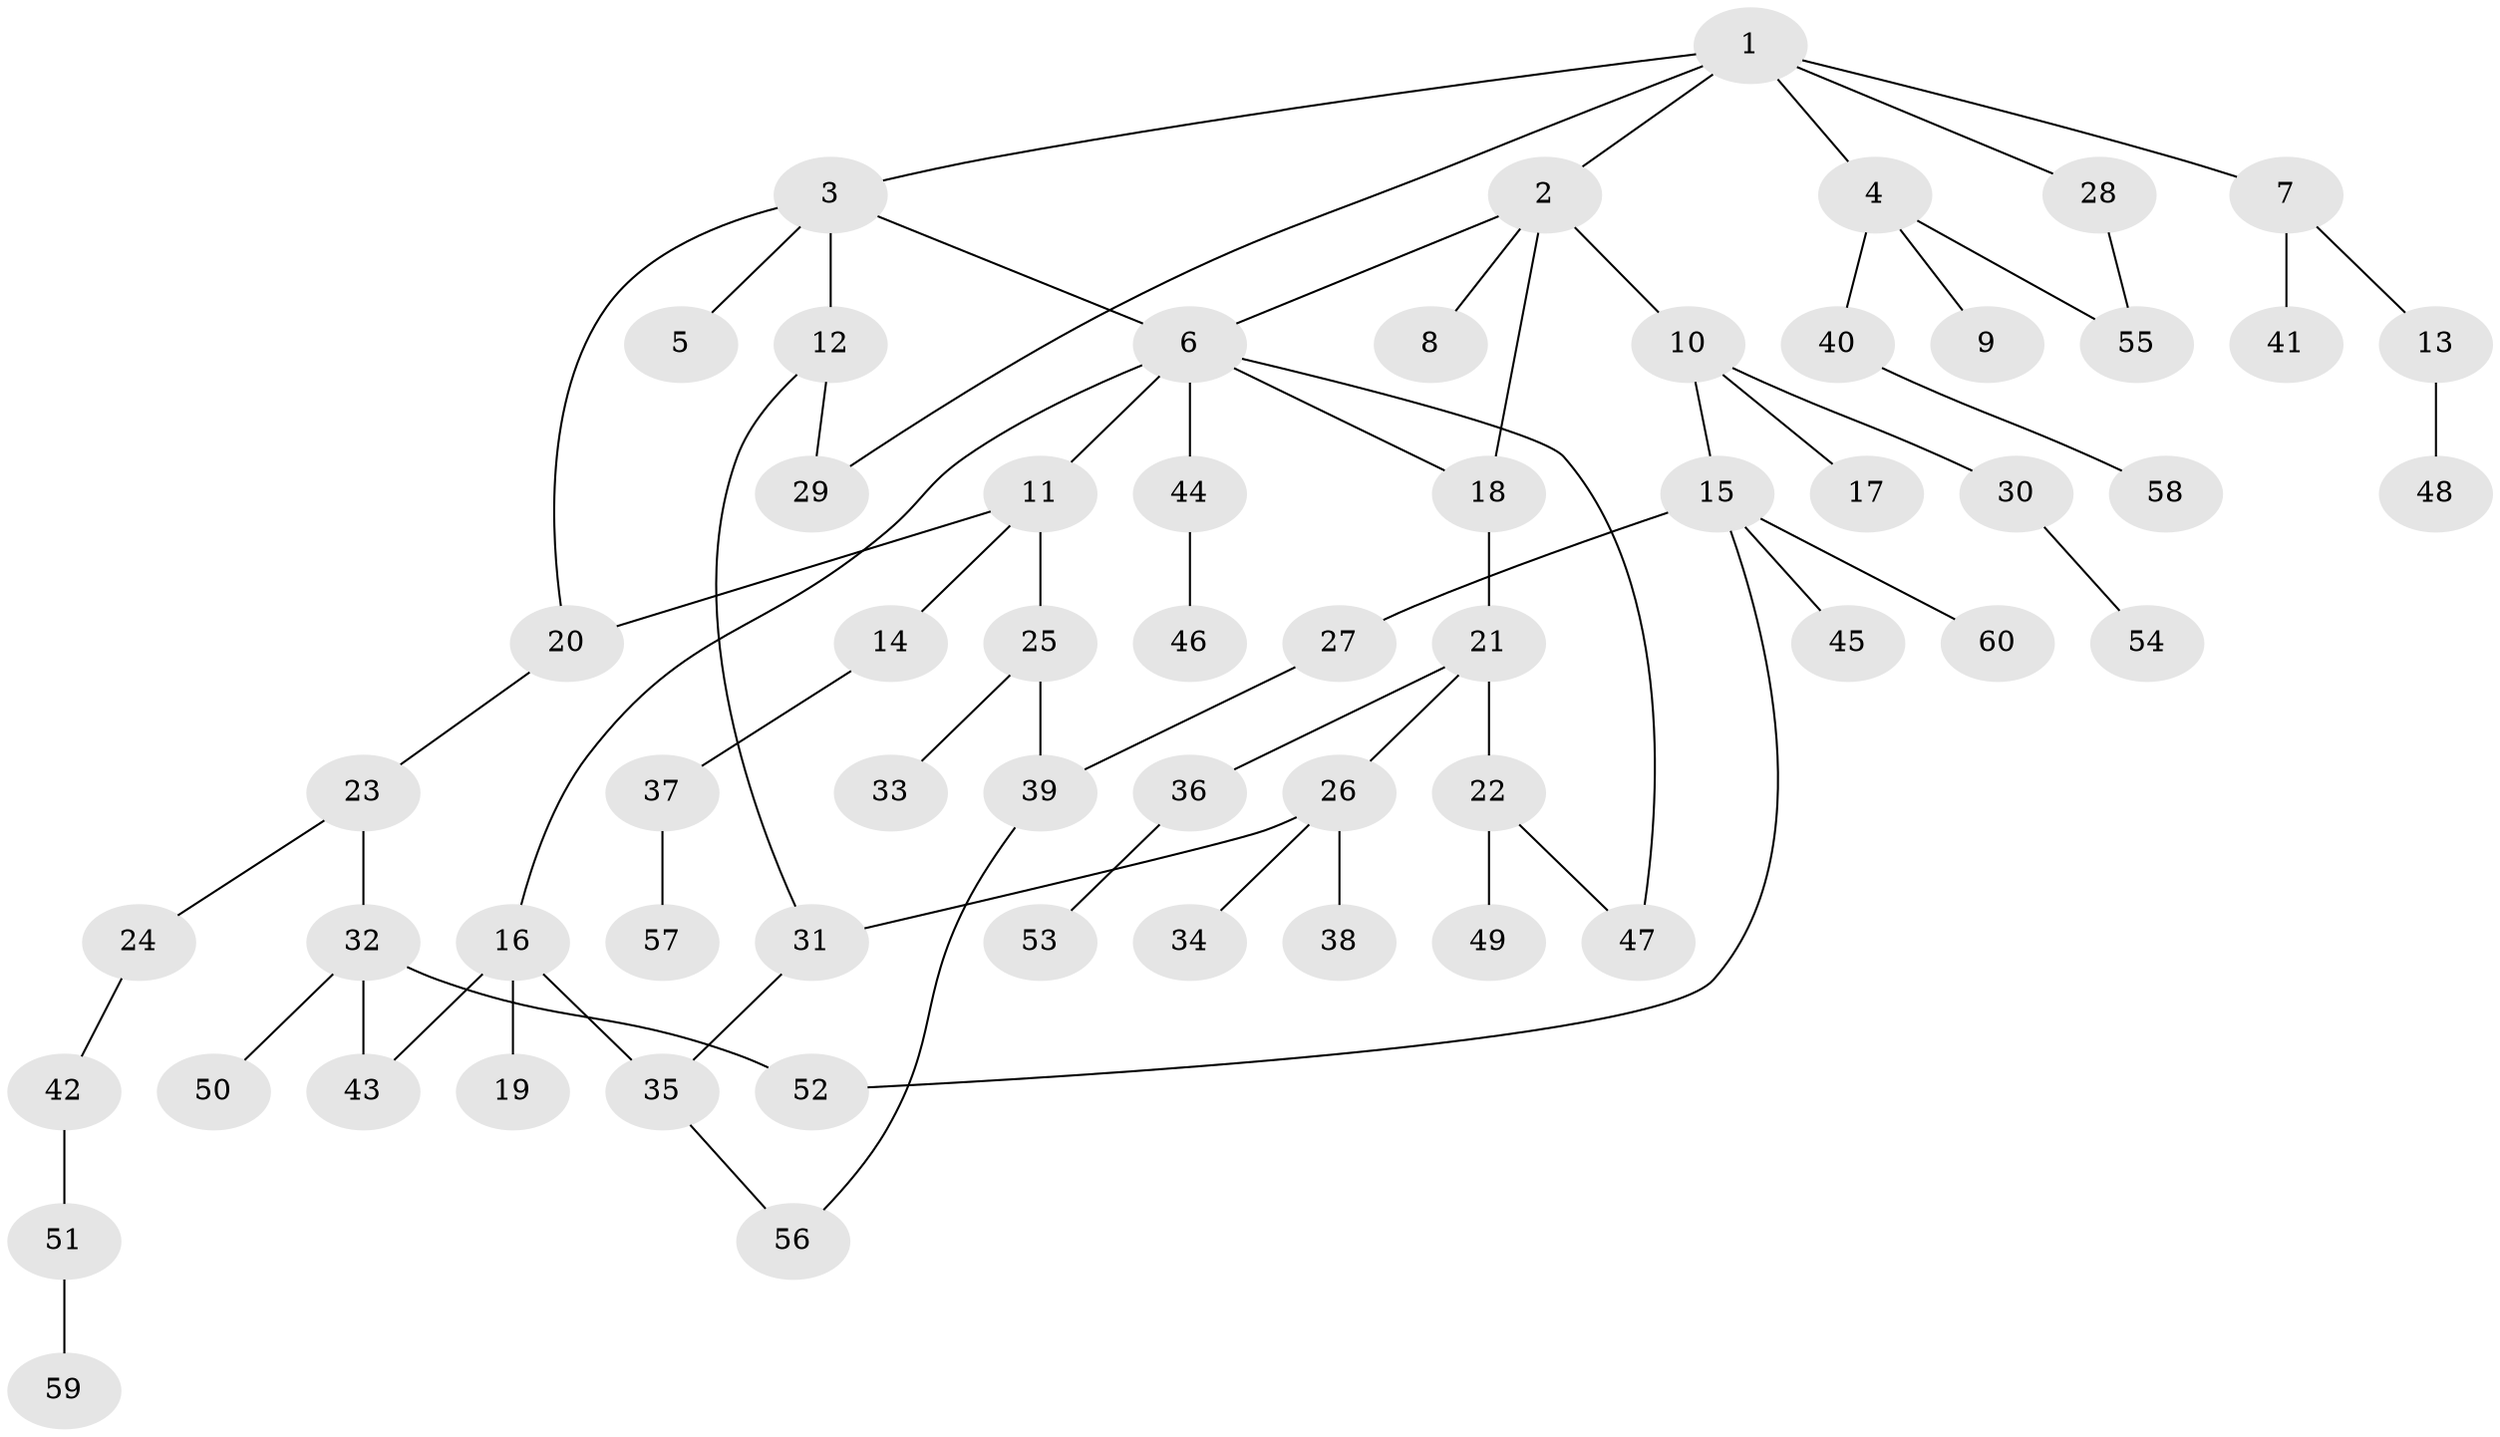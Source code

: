 // coarse degree distribution, {9: 0.02564102564102564, 6: 0.02564102564102564, 4: 0.15384615384615385, 1: 0.48717948717948717, 7: 0.02564102564102564, 2: 0.10256410256410256, 3: 0.10256410256410256, 5: 0.07692307692307693}
// Generated by graph-tools (version 1.1) at 2025/23/03/03/25 07:23:32]
// undirected, 60 vertices, 71 edges
graph export_dot {
graph [start="1"]
  node [color=gray90,style=filled];
  1;
  2;
  3;
  4;
  5;
  6;
  7;
  8;
  9;
  10;
  11;
  12;
  13;
  14;
  15;
  16;
  17;
  18;
  19;
  20;
  21;
  22;
  23;
  24;
  25;
  26;
  27;
  28;
  29;
  30;
  31;
  32;
  33;
  34;
  35;
  36;
  37;
  38;
  39;
  40;
  41;
  42;
  43;
  44;
  45;
  46;
  47;
  48;
  49;
  50;
  51;
  52;
  53;
  54;
  55;
  56;
  57;
  58;
  59;
  60;
  1 -- 2;
  1 -- 3;
  1 -- 4;
  1 -- 7;
  1 -- 28;
  1 -- 29;
  2 -- 6;
  2 -- 8;
  2 -- 10;
  2 -- 18;
  3 -- 5;
  3 -- 12;
  3 -- 20;
  3 -- 6;
  4 -- 9;
  4 -- 40;
  4 -- 55;
  6 -- 11;
  6 -- 16;
  6 -- 18;
  6 -- 44;
  6 -- 47;
  7 -- 13;
  7 -- 41;
  10 -- 15;
  10 -- 17;
  10 -- 30;
  11 -- 14;
  11 -- 25;
  11 -- 20;
  12 -- 31;
  12 -- 29;
  13 -- 48;
  14 -- 37;
  15 -- 27;
  15 -- 45;
  15 -- 52;
  15 -- 60;
  16 -- 19;
  16 -- 43;
  16 -- 35;
  18 -- 21;
  20 -- 23;
  21 -- 22;
  21 -- 26;
  21 -- 36;
  22 -- 47;
  22 -- 49;
  23 -- 24;
  23 -- 32;
  24 -- 42;
  25 -- 33;
  25 -- 39;
  26 -- 31;
  26 -- 34;
  26 -- 38;
  27 -- 39;
  28 -- 55;
  30 -- 54;
  31 -- 35;
  32 -- 50;
  32 -- 43;
  32 -- 52;
  35 -- 56;
  36 -- 53;
  37 -- 57;
  39 -- 56;
  40 -- 58;
  42 -- 51;
  44 -- 46;
  51 -- 59;
}
